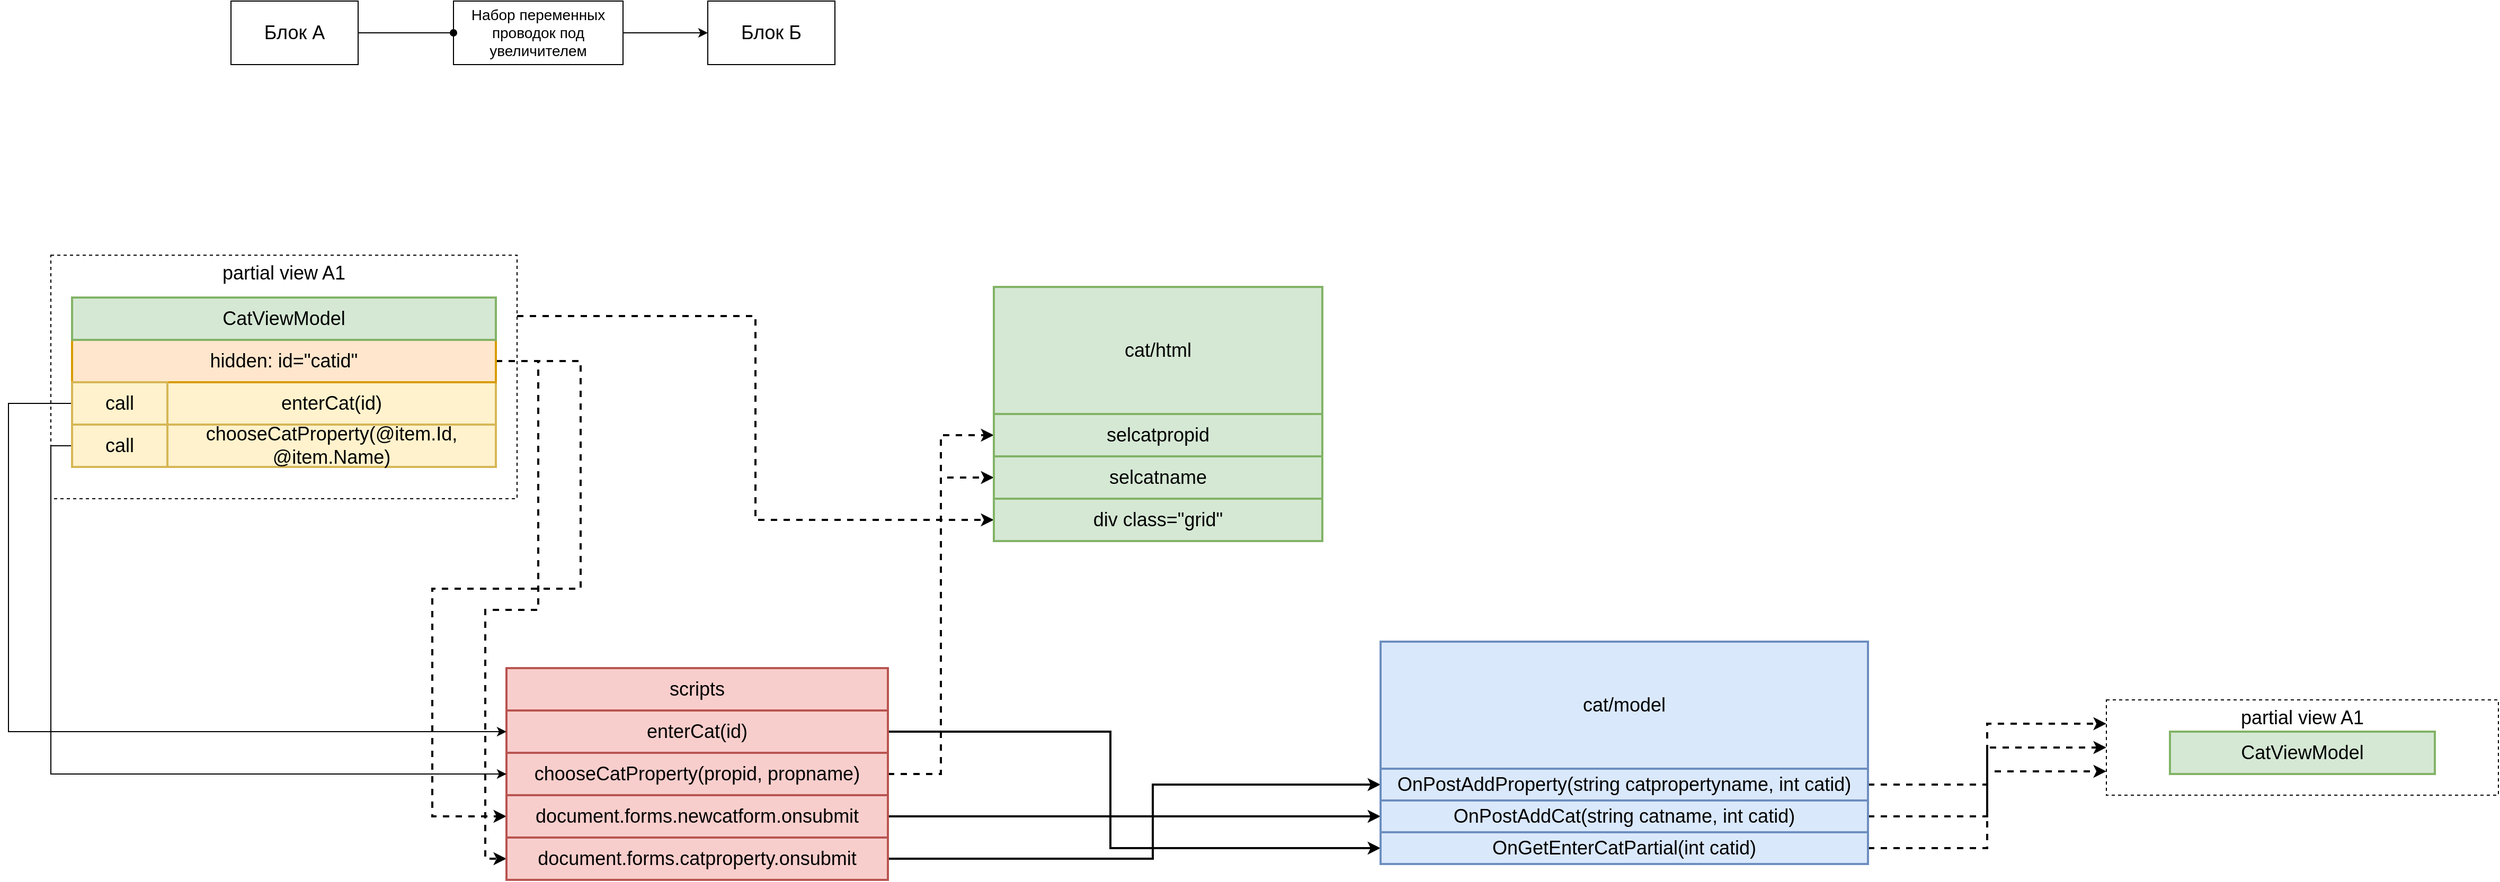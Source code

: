 <mxfile version="20.6.2" type="device"><diagram id="TPSBSI4I_MeoqvrKf8rC" name="Page-1"><mxGraphModel dx="2231" dy="883" grid="1" gridSize="10" guides="1" tooltips="1" connect="1" arrows="1" fold="1" page="1" pageScale="1" pageWidth="850" pageHeight="1100" math="0" shadow="0"><root><mxCell id="0"/><mxCell id="1" parent="0"/><mxCell id="fzH24oNbiEC6-u0Lfk0b-13" style="edgeStyle=orthogonalEdgeStyle;rounded=0;orthogonalLoop=1;jettySize=auto;html=1;exitX=1;exitY=0.25;exitDx=0;exitDy=0;entryX=0;entryY=0.5;entryDx=0;entryDy=0;dashed=1;strokeWidth=2;fontSize=18;" parent="1" source="fzH24oNbiEC6-u0Lfk0b-4" target="fzH24oNbiEC6-u0Lfk0b-3" edge="1"><mxGeometry relative="1" as="geometry"/></mxCell><mxCell id="fzH24oNbiEC6-u0Lfk0b-4" value="&lt;font style=&quot;font-size: 18px;&quot;&gt;partial view A1&lt;br&gt;&lt;/font&gt;" style="rounded=0;whiteSpace=wrap;html=1;dashed=1;verticalAlign=top;" parent="1" vertex="1"><mxGeometry x="20" y="260" width="440" height="230" as="geometry"/></mxCell><mxCell id="kXUnX7-MT5EbjHJvdYKx-1" value="cat/html" style="rounded=0;whiteSpace=wrap;html=1;fillColor=#d5e8d4;strokeColor=#82b366;fontSize=18;strokeWidth=2;" parent="1" vertex="1"><mxGeometry x="910" y="290" width="310" height="120" as="geometry"/></mxCell><mxCell id="mlAnfK2IvYH96aVDJtpR-5" value="cat/model" style="rounded=0;whiteSpace=wrap;html=1;fillColor=#dae8fc;strokeColor=#6c8ebf;fontSize=18;strokeWidth=2;" parent="1" vertex="1"><mxGeometry x="1275" y="625" width="460" height="120" as="geometry"/></mxCell><mxCell id="mlAnfK2IvYH96aVDJtpR-6" value="enterCat(id)" style="rounded=0;whiteSpace=wrap;html=1;fillColor=#fff2cc;strokeColor=#d6b656;fontSize=18;strokeWidth=2;" parent="1" vertex="1"><mxGeometry x="130" y="380" width="310" height="40" as="geometry"/></mxCell><mxCell id="fzH24oNbiEC6-u0Lfk0b-11" style="edgeStyle=orthogonalEdgeStyle;rounded=0;orthogonalLoop=1;jettySize=auto;html=1;exitX=1;exitY=0.5;exitDx=0;exitDy=0;entryX=0;entryY=0.5;entryDx=0;entryDy=0;fontSize=18;dashed=1;strokeWidth=2;" parent="1" source="mlAnfK2IvYH96aVDJtpR-7" target="mlAnfK2IvYH96aVDJtpR-13" edge="1"><mxGeometry relative="1" as="geometry"><Array as="points"><mxPoint x="520" y="360"/><mxPoint x="520" y="575"/><mxPoint x="380" y="575"/><mxPoint x="380" y="790"/></Array></mxGeometry></mxCell><mxCell id="fzH24oNbiEC6-u0Lfk0b-12" style="edgeStyle=orthogonalEdgeStyle;rounded=0;orthogonalLoop=1;jettySize=auto;html=1;exitX=1;exitY=0.5;exitDx=0;exitDy=0;entryX=0;entryY=0.5;entryDx=0;entryDy=0;dashed=1;strokeWidth=2;fontSize=18;" parent="1" source="mlAnfK2IvYH96aVDJtpR-7" target="mlAnfK2IvYH96aVDJtpR-14" edge="1"><mxGeometry relative="1" as="geometry"><Array as="points"><mxPoint x="480" y="360"/><mxPoint x="480" y="595"/><mxPoint x="430" y="595"/><mxPoint x="430" y="830"/></Array></mxGeometry></mxCell><mxCell id="mlAnfK2IvYH96aVDJtpR-7" value="hidden:&amp;nbsp;id=&quot;catid&quot;" style="rounded=0;whiteSpace=wrap;html=1;fillColor=#ffe6cc;strokeColor=#d79b00;fontSize=18;strokeWidth=2;" parent="1" vertex="1"><mxGeometry x="40" y="340" width="400" height="40" as="geometry"/></mxCell><mxCell id="mlAnfK2IvYH96aVDJtpR-8" value="chooseCatProperty(@item.Id, @item.Name)" style="rounded=0;whiteSpace=wrap;html=1;fillColor=#fff2cc;strokeColor=#d6b656;fontSize=18;strokeWidth=2;" parent="1" vertex="1"><mxGeometry x="130" y="420" width="310" height="40" as="geometry"/></mxCell><mxCell id="mlAnfK2IvYH96aVDJtpR-9" value="CatViewModel" style="rounded=0;whiteSpace=wrap;html=1;fillColor=#d5e8d4;strokeColor=#82b366;fontSize=18;strokeWidth=2;align=center;" parent="1" vertex="1"><mxGeometry x="40" y="300" width="400" height="40" as="geometry"/></mxCell><mxCell id="mlAnfK2IvYH96aVDJtpR-10" value="scripts" style="rounded=0;whiteSpace=wrap;html=1;fillColor=#f8cecc;strokeColor=#b85450;fontSize=18;strokeWidth=2;" parent="1" vertex="1"><mxGeometry x="450" y="650" width="360" height="40" as="geometry"/></mxCell><mxCell id="fzH24oNbiEC6-u0Lfk0b-18" style="edgeStyle=orthogonalEdgeStyle;rounded=0;orthogonalLoop=1;jettySize=auto;html=1;exitX=1;exitY=0.5;exitDx=0;exitDy=0;strokeWidth=2;fontSize=18;entryX=0;entryY=0.5;entryDx=0;entryDy=0;" parent="1" source="mlAnfK2IvYH96aVDJtpR-11" target="mlAnfK2IvYH96aVDJtpR-17" edge="1"><mxGeometry relative="1" as="geometry"><mxPoint x="1230" y="830" as="targetPoint"/><Array as="points"><mxPoint x="1020" y="710"/><mxPoint x="1020" y="820"/></Array></mxGeometry></mxCell><mxCell id="mlAnfK2IvYH96aVDJtpR-11" value="enterCat(id)" style="rounded=0;whiteSpace=wrap;html=1;fillColor=#f8cecc;strokeColor=#b85450;fontSize=18;strokeWidth=2;" parent="1" vertex="1"><mxGeometry x="450" y="690" width="360" height="40" as="geometry"/></mxCell><mxCell id="fzH24oNbiEC6-u0Lfk0b-14" style="edgeStyle=orthogonalEdgeStyle;rounded=0;orthogonalLoop=1;jettySize=auto;html=1;exitX=1;exitY=0.5;exitDx=0;exitDy=0;entryX=0;entryY=0.5;entryDx=0;entryDy=0;dashed=1;strokeWidth=2;fontSize=18;" parent="1" source="mlAnfK2IvYH96aVDJtpR-12" target="fzH24oNbiEC6-u0Lfk0b-1" edge="1"><mxGeometry relative="1" as="geometry"/></mxCell><mxCell id="fzH24oNbiEC6-u0Lfk0b-15" style="edgeStyle=orthogonalEdgeStyle;rounded=0;orthogonalLoop=1;jettySize=auto;html=1;exitX=1;exitY=0.5;exitDx=0;exitDy=0;entryX=0;entryY=0.5;entryDx=0;entryDy=0;dashed=1;strokeWidth=2;fontSize=18;" parent="1" source="mlAnfK2IvYH96aVDJtpR-12" target="fzH24oNbiEC6-u0Lfk0b-2" edge="1"><mxGeometry relative="1" as="geometry"/></mxCell><mxCell id="mlAnfK2IvYH96aVDJtpR-12" value="chooseCatProperty(propid, propname)" style="rounded=0;whiteSpace=wrap;html=1;fillColor=#f8cecc;strokeColor=#b85450;fontSize=18;strokeWidth=2;" parent="1" vertex="1"><mxGeometry x="450" y="730" width="360" height="40" as="geometry"/></mxCell><mxCell id="fzH24oNbiEC6-u0Lfk0b-16" style="edgeStyle=orthogonalEdgeStyle;rounded=0;orthogonalLoop=1;jettySize=auto;html=1;exitX=1;exitY=0.5;exitDx=0;exitDy=0;entryX=0;entryY=0.5;entryDx=0;entryDy=0;strokeWidth=2;fontSize=18;" parent="1" source="mlAnfK2IvYH96aVDJtpR-13" target="mlAnfK2IvYH96aVDJtpR-16" edge="1"><mxGeometry relative="1" as="geometry"/></mxCell><UserObject label="document.forms.newcatform.onsubmit" link="document.forms.newcatform.onsubmit" id="mlAnfK2IvYH96aVDJtpR-13"><mxCell style="rounded=0;whiteSpace=wrap;html=1;fillColor=#f8cecc;strokeColor=#b85450;fontSize=18;strokeWidth=2;" parent="1" vertex="1"><mxGeometry x="450" y="770" width="360" height="40" as="geometry"/></mxCell></UserObject><mxCell id="fzH24oNbiEC6-u0Lfk0b-17" style="edgeStyle=orthogonalEdgeStyle;rounded=0;orthogonalLoop=1;jettySize=auto;html=1;exitX=1;exitY=0.5;exitDx=0;exitDy=0;strokeWidth=2;fontSize=18;entryX=0;entryY=0.5;entryDx=0;entryDy=0;" parent="1" source="mlAnfK2IvYH96aVDJtpR-14" target="mlAnfK2IvYH96aVDJtpR-15" edge="1"><mxGeometry relative="1" as="geometry"><mxPoint x="1170" y="690" as="targetPoint"/><Array as="points"><mxPoint x="1060" y="830"/><mxPoint x="1060" y="760"/></Array></mxGeometry></mxCell><UserObject label="document.forms.catproperty.onsubmit" link="document.forms.catproperty.onsubmit" id="mlAnfK2IvYH96aVDJtpR-14"><mxCell style="rounded=0;whiteSpace=wrap;html=1;fillColor=#f8cecc;strokeColor=#b85450;fontSize=18;strokeWidth=2;" parent="1" vertex="1"><mxGeometry x="450" y="810" width="360" height="40" as="geometry"/></mxCell></UserObject><mxCell id="fzH24oNbiEC6-u0Lfk0b-20" style="edgeStyle=orthogonalEdgeStyle;rounded=0;orthogonalLoop=1;jettySize=auto;html=1;exitX=1;exitY=0.5;exitDx=0;exitDy=0;entryX=0;entryY=0.25;entryDx=0;entryDy=0;strokeWidth=2;fontSize=18;dashed=1;" parent="1" source="mlAnfK2IvYH96aVDJtpR-15" target="fzH24oNbiEC6-u0Lfk0b-19" edge="1"><mxGeometry relative="1" as="geometry"/></mxCell><mxCell id="mlAnfK2IvYH96aVDJtpR-15" value="OnPostAddProperty(string catpropertyname, int catid)" style="rounded=0;whiteSpace=wrap;html=1;fillColor=#dae8fc;strokeColor=#6c8ebf;fontSize=18;strokeWidth=2;" parent="1" vertex="1"><mxGeometry x="1275" y="745" width="460" height="30" as="geometry"/></mxCell><mxCell id="fzH24oNbiEC6-u0Lfk0b-21" style="edgeStyle=orthogonalEdgeStyle;rounded=0;orthogonalLoop=1;jettySize=auto;html=1;exitX=1;exitY=0.5;exitDx=0;exitDy=0;entryX=0;entryY=0.5;entryDx=0;entryDy=0;strokeWidth=2;fontSize=18;dashed=1;" parent="1" source="mlAnfK2IvYH96aVDJtpR-16" target="fzH24oNbiEC6-u0Lfk0b-19" edge="1"><mxGeometry relative="1" as="geometry"/></mxCell><mxCell id="mlAnfK2IvYH96aVDJtpR-16" value="OnPostAddCat(string catname, int catid)" style="rounded=0;whiteSpace=wrap;html=1;fillColor=#dae8fc;strokeColor=#6c8ebf;fontSize=18;strokeWidth=2;" parent="1" vertex="1"><mxGeometry x="1275" y="775" width="460" height="30" as="geometry"/></mxCell><mxCell id="fzH24oNbiEC6-u0Lfk0b-22" style="edgeStyle=orthogonalEdgeStyle;rounded=0;orthogonalLoop=1;jettySize=auto;html=1;exitX=1;exitY=0.5;exitDx=0;exitDy=0;entryX=0;entryY=0.75;entryDx=0;entryDy=0;strokeWidth=2;fontSize=18;dashed=1;" parent="1" source="mlAnfK2IvYH96aVDJtpR-17" target="fzH24oNbiEC6-u0Lfk0b-19" edge="1"><mxGeometry relative="1" as="geometry"/></mxCell><mxCell id="mlAnfK2IvYH96aVDJtpR-17" value="OnGetEnterCatPartial(int catid)" style="rounded=0;whiteSpace=wrap;html=1;fillColor=#dae8fc;strokeColor=#6c8ebf;fontSize=18;strokeWidth=2;" parent="1" vertex="1"><mxGeometry x="1275" y="805" width="460" height="30" as="geometry"/></mxCell><mxCell id="fzH24oNbiEC6-u0Lfk0b-1" value="selcatpropid" style="rounded=0;whiteSpace=wrap;html=1;fillColor=#d5e8d4;strokeColor=#82b366;fontSize=18;strokeWidth=2;" parent="1" vertex="1"><mxGeometry x="910" y="410" width="310" height="40" as="geometry"/></mxCell><mxCell id="fzH24oNbiEC6-u0Lfk0b-2" value="selcatname" style="rounded=0;whiteSpace=wrap;html=1;fillColor=#d5e8d4;strokeColor=#82b366;fontSize=18;strokeWidth=2;" parent="1" vertex="1"><mxGeometry x="910" y="450" width="310" height="40" as="geometry"/></mxCell><mxCell id="fzH24oNbiEC6-u0Lfk0b-3" value="div class=&quot;grid&quot;" style="rounded=0;whiteSpace=wrap;html=1;fillColor=#d5e8d4;strokeColor=#82b366;fontSize=18;strokeWidth=2;" parent="1" vertex="1"><mxGeometry x="910" y="490" width="310" height="40" as="geometry"/></mxCell><mxCell id="fzH24oNbiEC6-u0Lfk0b-9" style="edgeStyle=orthogonalEdgeStyle;rounded=0;orthogonalLoop=1;jettySize=auto;html=1;exitX=0;exitY=0.5;exitDx=0;exitDy=0;entryX=0;entryY=0.5;entryDx=0;entryDy=0;fontSize=18;" parent="1" source="fzH24oNbiEC6-u0Lfk0b-6" target="mlAnfK2IvYH96aVDJtpR-11" edge="1"><mxGeometry relative="1" as="geometry"><Array as="points"><mxPoint x="-20" y="400"/><mxPoint x="-20" y="710"/></Array></mxGeometry></mxCell><mxCell id="fzH24oNbiEC6-u0Lfk0b-6" value="call" style="rounded=0;whiteSpace=wrap;html=1;fillColor=#fff2cc;strokeColor=#d6b656;fontSize=18;strokeWidth=2;" parent="1" vertex="1"><mxGeometry x="40" y="380" width="90" height="40" as="geometry"/></mxCell><mxCell id="fzH24oNbiEC6-u0Lfk0b-10" style="edgeStyle=orthogonalEdgeStyle;rounded=0;orthogonalLoop=1;jettySize=auto;html=1;exitX=0;exitY=0.5;exitDx=0;exitDy=0;entryX=0;entryY=0.5;entryDx=0;entryDy=0;fontSize=18;" parent="1" source="fzH24oNbiEC6-u0Lfk0b-7" target="mlAnfK2IvYH96aVDJtpR-12" edge="1"><mxGeometry relative="1" as="geometry"/></mxCell><mxCell id="fzH24oNbiEC6-u0Lfk0b-7" value="call" style="rounded=0;whiteSpace=wrap;html=1;fillColor=#fff2cc;strokeColor=#d6b656;fontSize=18;strokeWidth=2;" parent="1" vertex="1"><mxGeometry x="40" y="420" width="90" height="40" as="geometry"/></mxCell><mxCell id="fzH24oNbiEC6-u0Lfk0b-19" value="&lt;font style=&quot;font-size: 18px;&quot;&gt;partial view A1&lt;br&gt;&lt;/font&gt;" style="rounded=0;whiteSpace=wrap;html=1;dashed=1;verticalAlign=top;" parent="1" vertex="1"><mxGeometry x="1960" y="680" width="370" height="90" as="geometry"/></mxCell><mxCell id="fzH24oNbiEC6-u0Lfk0b-23" value="CatViewModel" style="rounded=0;whiteSpace=wrap;html=1;fillColor=#d5e8d4;strokeColor=#82b366;fontSize=18;strokeWidth=2;align=center;" parent="1" vertex="1"><mxGeometry x="2020" y="710" width="250" height="40" as="geometry"/></mxCell><mxCell id="p0nUqRVpOVsHK8iCzXUf-3" value="Блок А" style="rounded=0;whiteSpace=wrap;html=1;fontSize=18;" vertex="1" parent="1"><mxGeometry x="190" y="20" width="120" height="60" as="geometry"/></mxCell><mxCell id="p0nUqRVpOVsHK8iCzXUf-5" value="Набор переменных&lt;br style=&quot;font-size: 14px;&quot;&gt;проводок под увеличителем" style="rounded=0;whiteSpace=wrap;html=1;fontSize=14;" vertex="1" parent="1"><mxGeometry x="400" y="20" width="160" height="60" as="geometry"/></mxCell><mxCell id="p0nUqRVpOVsHK8iCzXUf-6" value="Блок Б" style="rounded=0;whiteSpace=wrap;html=1;fontSize=18;" vertex="1" parent="1"><mxGeometry x="640" y="20" width="120" height="60" as="geometry"/></mxCell><mxCell id="p0nUqRVpOVsHK8iCzXUf-12" value="" style="endArrow=oval;html=1;rounded=0;fontSize=14;curved=1;exitX=1;exitY=0.5;exitDx=0;exitDy=0;entryX=0;entryY=0.5;entryDx=0;entryDy=0;endFill=1;" edge="1" parent="1" source="p0nUqRVpOVsHK8iCzXUf-3" target="p0nUqRVpOVsHK8iCzXUf-5"><mxGeometry width="50" height="50" relative="1" as="geometry"><mxPoint x="580" y="180" as="sourcePoint"/><mxPoint x="630" y="130" as="targetPoint"/></mxGeometry></mxCell><mxCell id="p0nUqRVpOVsHK8iCzXUf-13" value="" style="endArrow=classic;html=1;rounded=0;fontSize=14;curved=1;exitX=1;exitY=0.5;exitDx=0;exitDy=0;entryX=0;entryY=0.5;entryDx=0;entryDy=0;" edge="1" parent="1" source="p0nUqRVpOVsHK8iCzXUf-5" target="p0nUqRVpOVsHK8iCzXUf-6"><mxGeometry width="50" height="50" relative="1" as="geometry"><mxPoint x="580" y="180" as="sourcePoint"/><mxPoint x="630" y="130" as="targetPoint"/></mxGeometry></mxCell></root></mxGraphModel></diagram></mxfile>